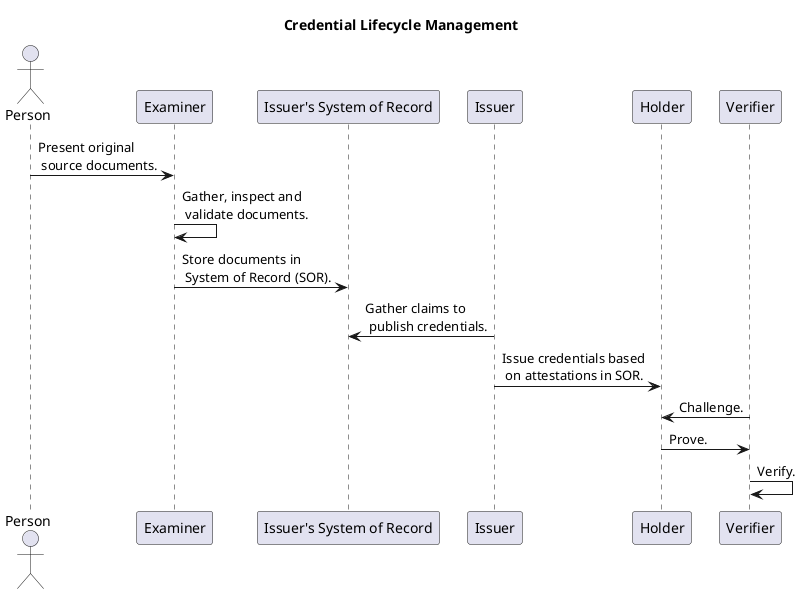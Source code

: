 @startuml

title Credential Lifecycle Management

actor PERSON as "Person"
participant EXAMINER as "Examiner"
participant ISOR as "Issuer's System of Record"
participant ISSUER as "Issuer"
participant HOLDER as "Holder"
participant VERIFIER as "Verifier"

PERSON->EXAMINER: Present original\n source documents.
EXAMINER->EXAMINER: Gather, inspect and\n validate documents.
EXAMINER->ISOR: Store documents in\n System of Record (SOR).
ISSUER->ISOR: Gather claims to\n publish credentials.
ISSUER->HOLDER: Issue credentials based\n on attestations in SOR.
VERIFIER->HOLDER: Challenge.
HOLDER->VERIFIER: Prove.
VERIFIER->VERIFIER: Verify.

@enduml
